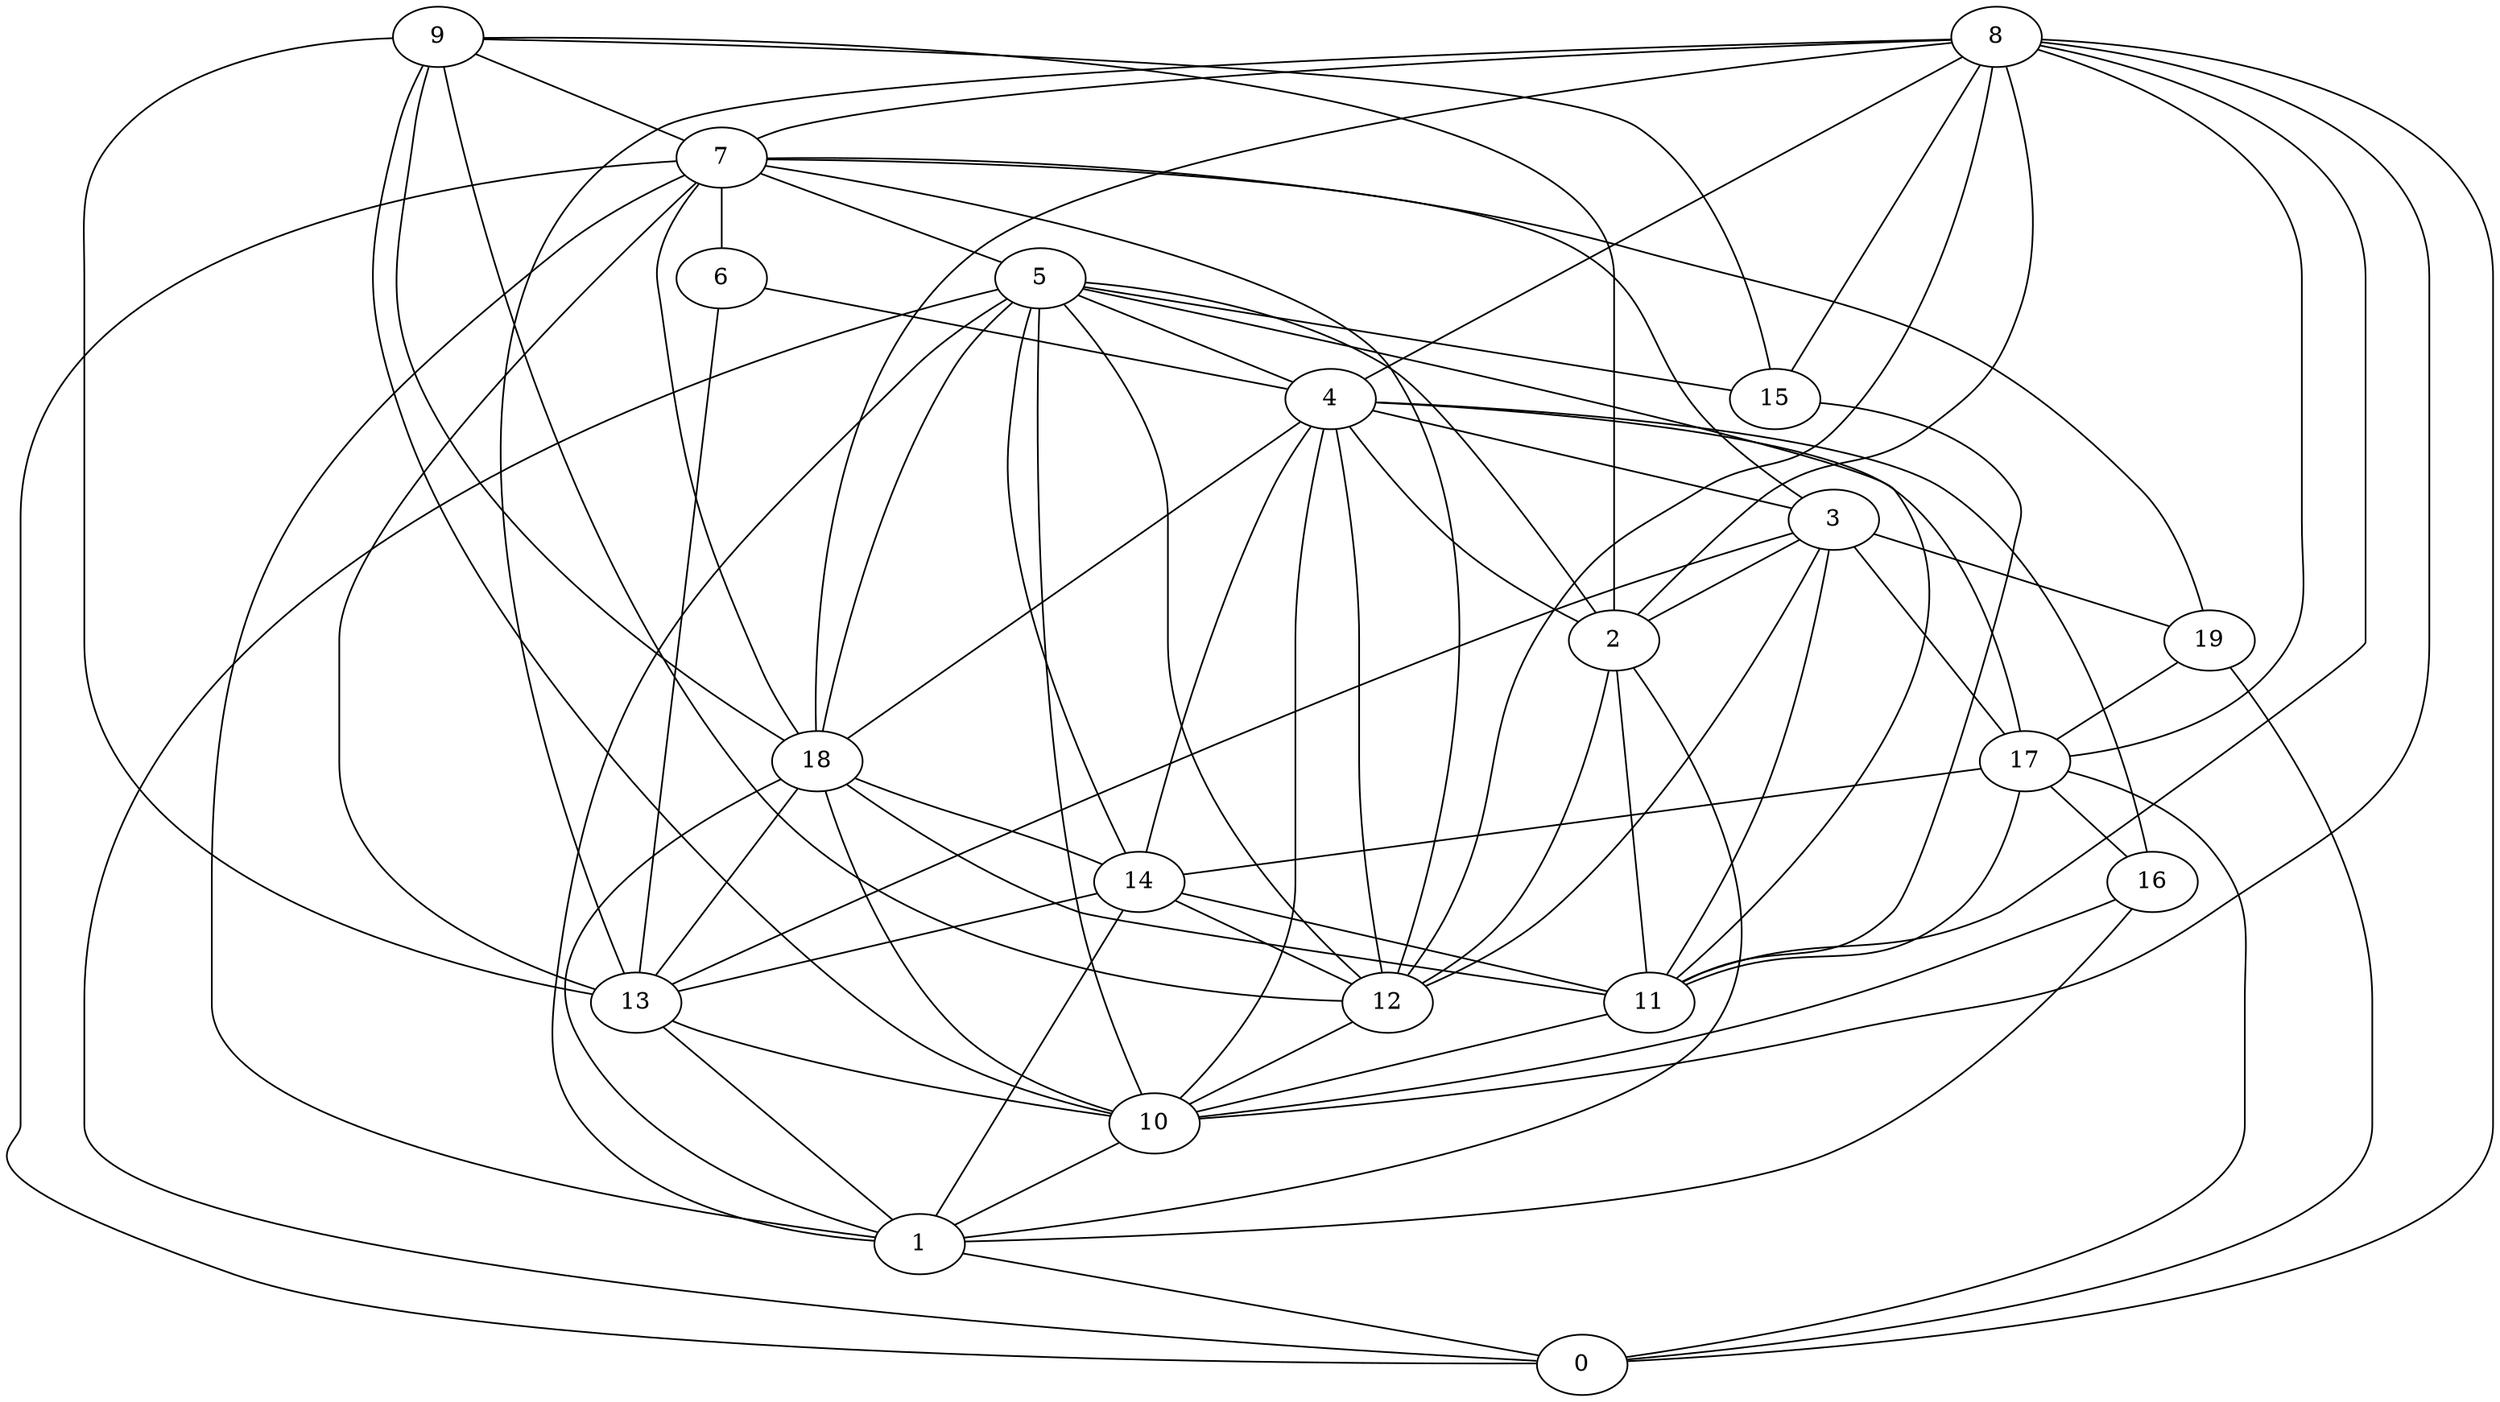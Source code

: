 digraph GG_graph {

subgraph G_graph {
edge [color = black]
"15" -> "11" [dir = none]
"13" -> "10" [dir = none]
"5" -> "15" [dir = none]
"5" -> "10" [dir = none]
"12" -> "10" [dir = none]
"4" -> "14" [dir = none]
"4" -> "10" [dir = none]
"4" -> "3" [dir = none]
"4" -> "16" [dir = none]
"4" -> "2" [dir = none]
"17" -> "11" [dir = none]
"17" -> "16" [dir = none]
"7" -> "0" [dir = none]
"7" -> "13" [dir = none]
"7" -> "1" [dir = none]
"7" -> "3" [dir = none]
"7" -> "6" [dir = none]
"19" -> "17" [dir = none]
"19" -> "0" [dir = none]
"6" -> "4" [dir = none]
"9" -> "12" [dir = none]
"9" -> "15" [dir = none]
"10" -> "1" [dir = none]
"3" -> "12" [dir = none]
"3" -> "11" [dir = none]
"3" -> "13" [dir = none]
"3" -> "17" [dir = none]
"8" -> "4" [dir = none]
"8" -> "2" [dir = none]
"8" -> "17" [dir = none]
"8" -> "7" [dir = none]
"8" -> "15" [dir = none]
"8" -> "10" [dir = none]
"8" -> "0" [dir = none]
"8" -> "18" [dir = none]
"14" -> "1" [dir = none]
"18" -> "11" [dir = none]
"11" -> "10" [dir = none]
"7" -> "5" [dir = none]
"7" -> "12" [dir = none]
"18" -> "10" [dir = none]
"9" -> "7" [dir = none]
"7" -> "19" [dir = none]
"3" -> "2" [dir = none]
"18" -> "1" [dir = none]
"18" -> "13" [dir = none]
"14" -> "13" [dir = none]
"5" -> "2" [dir = none]
"8" -> "12" [dir = none]
"5" -> "4" [dir = none]
"16" -> "1" [dir = none]
"5" -> "1" [dir = none]
"7" -> "18" [dir = none]
"18" -> "14" [dir = none]
"3" -> "19" [dir = none]
"14" -> "11" [dir = none]
"5" -> "11" [dir = none]
"8" -> "11" [dir = none]
"4" -> "18" [dir = none]
"6" -> "13" [dir = none]
"5" -> "12" [dir = none]
"4" -> "12" [dir = none]
"9" -> "13" [dir = none]
"17" -> "0" [dir = none]
"2" -> "11" [dir = none]
"1" -> "0" [dir = none]
"9" -> "2" [dir = none]
"16" -> "10" [dir = none]
"4" -> "17" [dir = none]
"8" -> "13" [dir = none]
"5" -> "18" [dir = none]
"9" -> "18" [dir = none]
"2" -> "1" [dir = none]
"17" -> "14" [dir = none]
"13" -> "1" [dir = none]
"5" -> "0" [dir = none]
"14" -> "12" [dir = none]
"2" -> "12" [dir = none]
"5" -> "14" [dir = none]
"9" -> "10" [dir = none]
}

}
